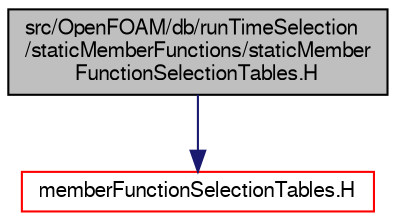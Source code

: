 digraph "src/OpenFOAM/db/runTimeSelection/staticMemberFunctions/staticMemberFunctionSelectionTables.H"
{
  bgcolor="transparent";
  edge [fontname="FreeSans",fontsize="10",labelfontname="FreeSans",labelfontsize="10"];
  node [fontname="FreeSans",fontsize="10",shape=record];
  Node1 [label="src/OpenFOAM/db/runTimeSelection\l/staticMemberFunctions/staticMember\lFunctionSelectionTables.H",height=0.2,width=0.4,color="black", fillcolor="grey75", style="filled" fontcolor="black"];
  Node1 -> Node2 [color="midnightblue",fontsize="10",style="solid",fontname="FreeSans"];
  Node2 [label="memberFunctionSelectionTables.H",height=0.2,width=0.4,color="red",URL="$a07383.html"];
}
